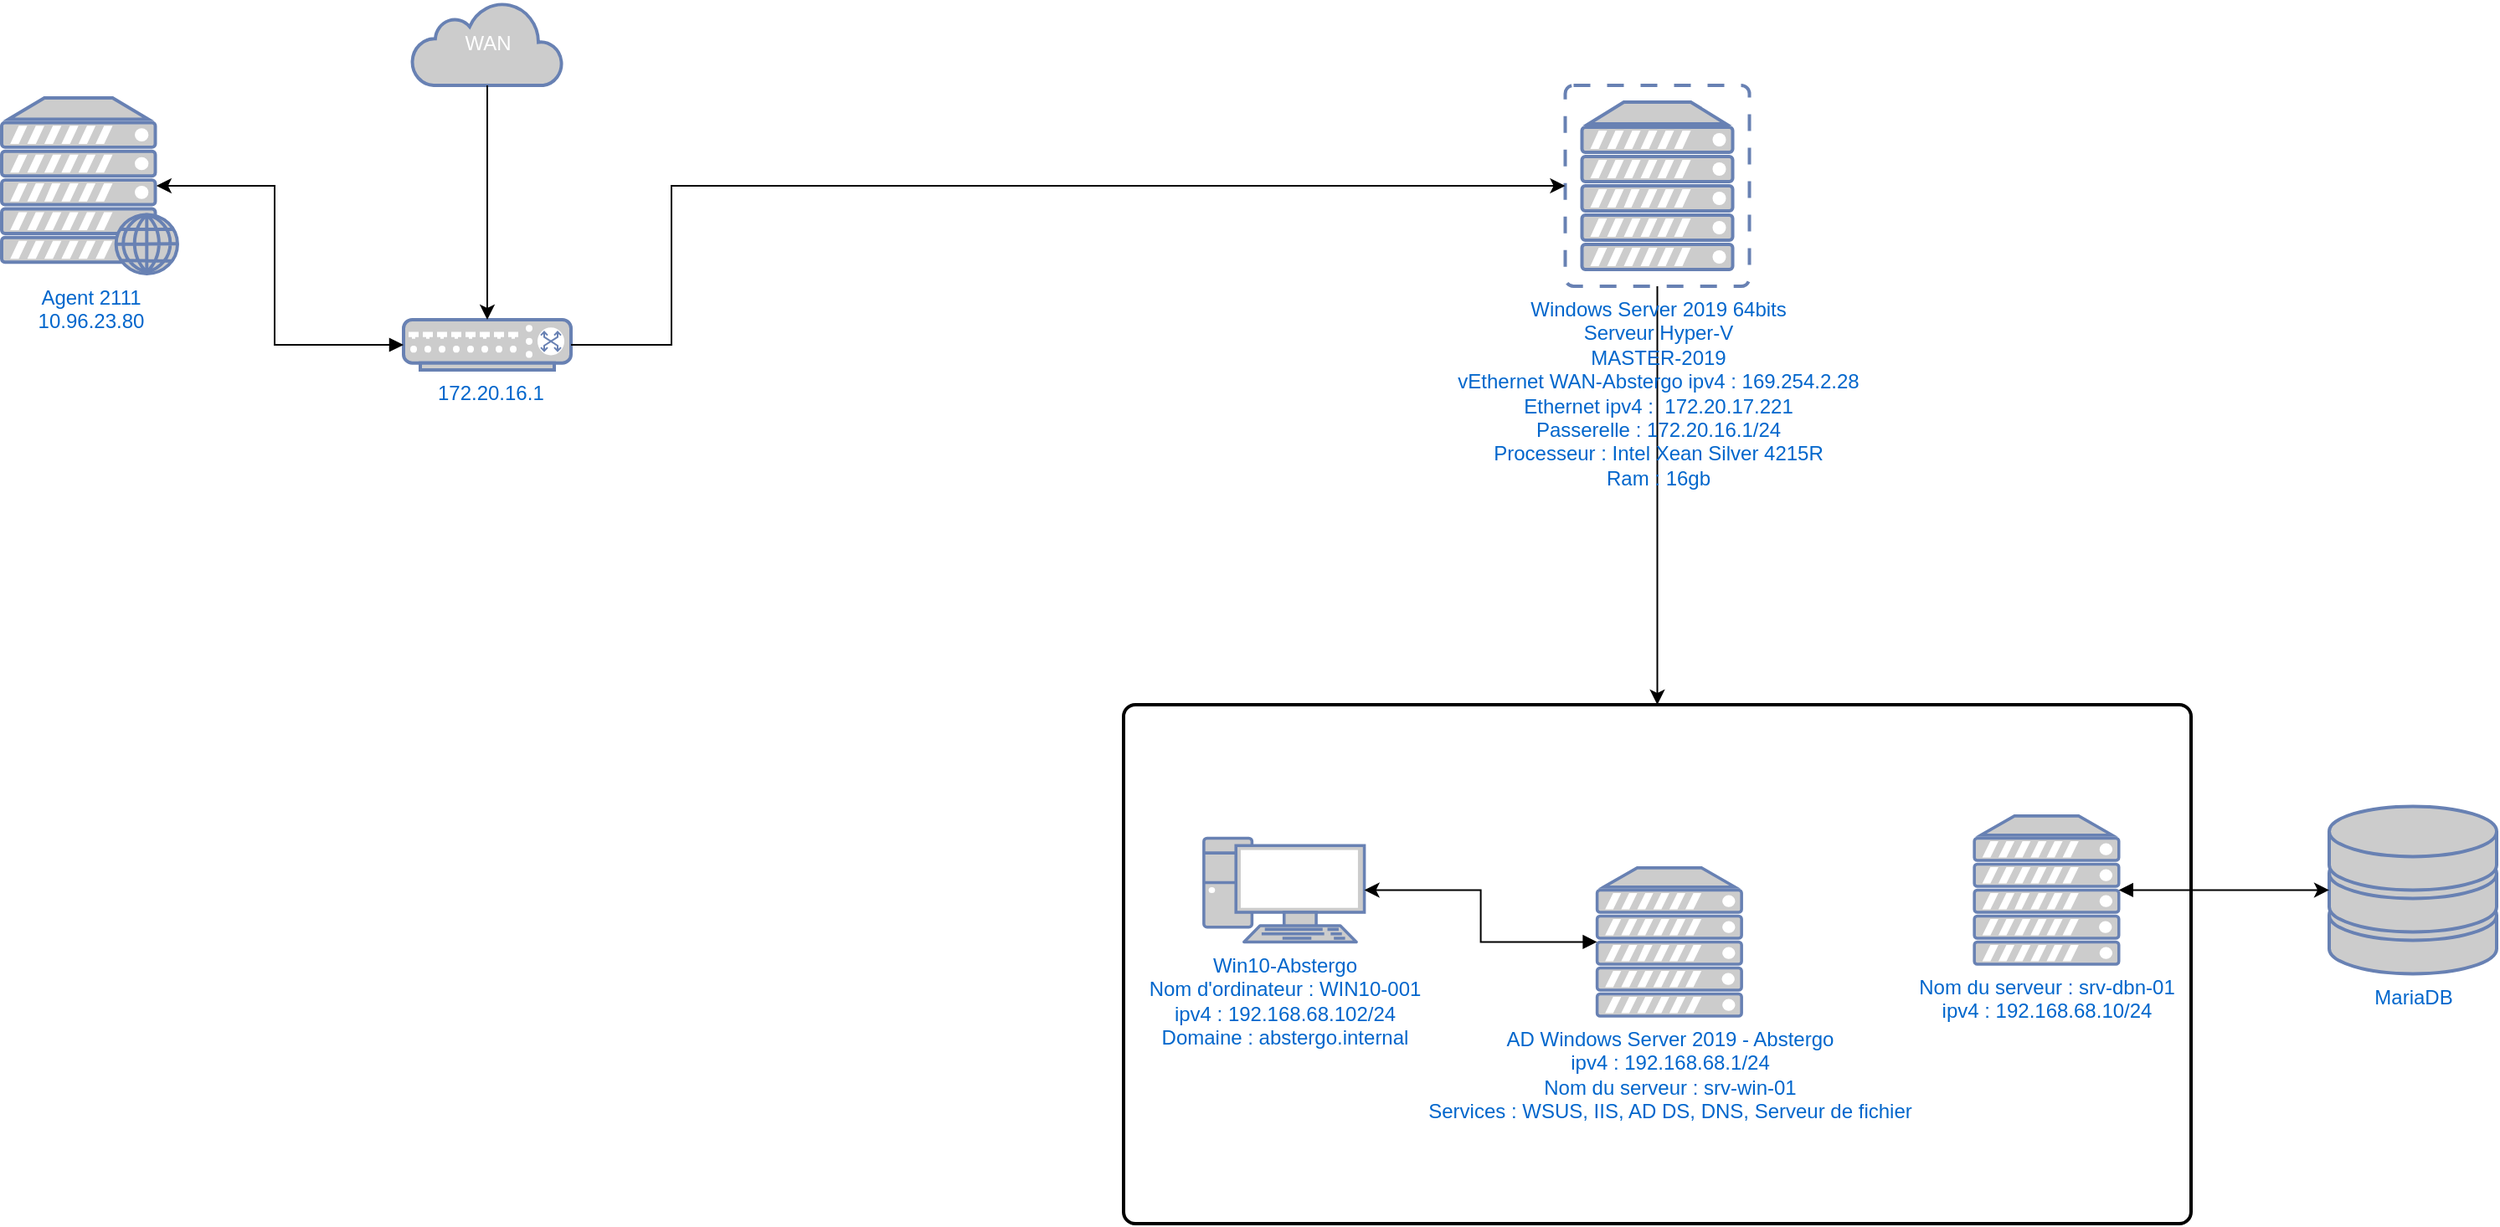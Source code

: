 <mxfile version="22.1.5" type="github">
  <diagram name="Page-1" id="lPlKhoa1pe5EaeNsE4Xp">
    <mxGraphModel dx="1399" dy="758" grid="1" gridSize="10" guides="1" tooltips="1" connect="1" arrows="1" fold="1" page="1" pageScale="1" pageWidth="850" pageHeight="1100" math="0" shadow="0">
      <root>
        <mxCell id="0" />
        <mxCell id="1" parent="0" />
        <mxCell id="As5ChaSVtp2xo7wZYNX0-17" style="edgeStyle=orthogonalEdgeStyle;rounded=0;orthogonalLoop=1;jettySize=auto;html=1;entryX=0.5;entryY=0;entryDx=0;entryDy=0;" parent="1" source="As5ChaSVtp2xo7wZYNX0-1" target="As5ChaSVtp2xo7wZYNX0-12" edge="1">
          <mxGeometry relative="1" as="geometry">
            <mxPoint x="840" y="330" as="targetPoint" />
          </mxGeometry>
        </mxCell>
        <mxCell id="As5ChaSVtp2xo7wZYNX0-1" value="Windows Server 2019 64bits&lt;br&gt;Serveur Hyper-V&lt;br&gt;MASTER-2019&lt;br&gt;vEthernet WAN-Abstergo ipv4 : 169.254.2.28&lt;br&gt;Ethernet ipv4 :&amp;nbsp; 172.20.17.221&lt;br&gt;Passerelle : 172.20.16.1/24&lt;br&gt;Processeur : Intel Xean Silver 4215R&lt;br&gt;Ram : 16gb" style="fontColor=#0066CC;verticalAlign=top;verticalLabelPosition=bottom;labelPosition=center;align=center;html=1;outlineConnect=0;fillColor=#CCCCCC;strokeColor=#6881B3;gradientColor=none;gradientDirection=north;strokeWidth=2;shape=mxgraph.networks.virtual_server;" parent="1" vertex="1">
          <mxGeometry x="993.75" y="80" width="110" height="120" as="geometry" />
        </mxCell>
        <mxCell id="As5ChaSVtp2xo7wZYNX0-2" value="Agent 2111&lt;br&gt;10.96.23.80" style="fontColor=#0066CC;verticalAlign=top;verticalLabelPosition=bottom;labelPosition=center;align=center;html=1;outlineConnect=0;fillColor=#CCCCCC;strokeColor=#6881B3;gradientColor=none;gradientDirection=north;strokeWidth=2;shape=mxgraph.networks.web_server;" parent="1" vertex="1">
          <mxGeometry x="60" y="87.5" width="105" height="105" as="geometry" />
        </mxCell>
        <mxCell id="As5ChaSVtp2xo7wZYNX0-3" value="&amp;nbsp;172.20.16.1" style="fontColor=#0066CC;verticalAlign=top;verticalLabelPosition=bottom;labelPosition=center;align=center;html=1;outlineConnect=0;fillColor=#CCCCCC;strokeColor=#6881B3;gradientColor=none;gradientDirection=north;strokeWidth=2;shape=mxgraph.networks.switch;" parent="1" vertex="1">
          <mxGeometry x="300" y="220" width="100" height="30" as="geometry" />
        </mxCell>
        <mxCell id="As5ChaSVtp2xo7wZYNX0-7" value="WAN" style="html=1;outlineConnect=0;fillColor=#CCCCCC;strokeColor=#6881B3;gradientColor=none;gradientDirection=north;strokeWidth=2;shape=mxgraph.networks.cloud;fontColor=#ffffff;" parent="1" vertex="1">
          <mxGeometry x="305" y="30" width="90" height="50" as="geometry" />
        </mxCell>
        <mxCell id="As5ChaSVtp2xo7wZYNX0-8" style="edgeStyle=orthogonalEdgeStyle;rounded=0;orthogonalLoop=1;jettySize=auto;html=1;entryX=0.5;entryY=0;entryDx=0;entryDy=0;entryPerimeter=0;" parent="1" source="As5ChaSVtp2xo7wZYNX0-7" target="As5ChaSVtp2xo7wZYNX0-3" edge="1">
          <mxGeometry relative="1" as="geometry" />
        </mxCell>
        <mxCell id="As5ChaSVtp2xo7wZYNX0-13" value="" style="group" parent="1" vertex="1" connectable="0">
          <mxGeometry x="730" y="450" width="637.5" height="310" as="geometry" />
        </mxCell>
        <mxCell id="As5ChaSVtp2xo7wZYNX0-12" value="" style="rounded=1;whiteSpace=wrap;html=1;absoluteArcSize=1;arcSize=14;strokeWidth=2;" parent="As5ChaSVtp2xo7wZYNX0-13" vertex="1">
          <mxGeometry width="637.5" height="310" as="geometry" />
        </mxCell>
        <mxCell id="As5ChaSVtp2xo7wZYNX0-9" value="AD Windows Server 2019 - Abstergo&lt;br&gt;ipv4 : 192.168.68.1/24&lt;br&gt;Nom du serveur : srv-win-01&lt;br&gt;Services : WSUS, IIS, AD DS, DNS, Serveur de fichier" style="fontColor=#0066CC;verticalAlign=top;verticalLabelPosition=bottom;labelPosition=center;align=center;html=1;outlineConnect=0;fillColor=#CCCCCC;strokeColor=#6881B3;gradientColor=none;gradientDirection=north;strokeWidth=2;shape=mxgraph.networks.server;" parent="As5ChaSVtp2xo7wZYNX0-13" vertex="1">
          <mxGeometry x="282.801" y="97.429" width="86.278" height="88.571" as="geometry" />
        </mxCell>
        <mxCell id="As5ChaSVtp2xo7wZYNX0-10" value="Win10-Abstergo&lt;br&gt;Nom d&#39;ordinateur : WIN10-001&lt;br&gt;ipv4 : 192.168.68.102/24&lt;br&gt;Domaine : abstergo.internal" style="fontColor=#0066CC;verticalAlign=top;verticalLabelPosition=bottom;labelPosition=center;align=center;html=1;outlineConnect=0;fillColor=#CCCCCC;strokeColor=#6881B3;gradientColor=none;gradientDirection=north;strokeWidth=2;shape=mxgraph.networks.pc;" parent="As5ChaSVtp2xo7wZYNX0-13" vertex="1">
          <mxGeometry x="47.932" y="79.714" width="95.865" height="62" as="geometry" />
        </mxCell>
        <mxCell id="As5ChaSVtp2xo7wZYNX0-11" value="Nom du serveur : srv-dbn-01&lt;br&gt;ipv4 : 192.168.68.10/24" style="fontColor=#0066CC;verticalAlign=top;verticalLabelPosition=bottom;labelPosition=center;align=center;html=1;outlineConnect=0;fillColor=#CCCCCC;strokeColor=#6881B3;gradientColor=none;gradientDirection=north;strokeWidth=2;shape=mxgraph.networks.server;" parent="As5ChaSVtp2xo7wZYNX0-13" vertex="1">
          <mxGeometry x="508.083" y="66.429" width="86.278" height="88.571" as="geometry" />
        </mxCell>
        <mxCell id="As5ChaSVtp2xo7wZYNX0-19" style="edgeStyle=orthogonalEdgeStyle;rounded=0;orthogonalLoop=1;jettySize=auto;html=1;entryX=1;entryY=0.5;entryDx=0;entryDy=0;entryPerimeter=0;startArrow=block;startFill=1;" parent="As5ChaSVtp2xo7wZYNX0-13" source="As5ChaSVtp2xo7wZYNX0-9" target="As5ChaSVtp2xo7wZYNX0-10" edge="1">
          <mxGeometry relative="1" as="geometry" />
        </mxCell>
        <mxCell id="As5ChaSVtp2xo7wZYNX0-20" style="edgeStyle=orthogonalEdgeStyle;rounded=0;orthogonalLoop=1;jettySize=auto;html=1;exitX=1;exitY=0.5;exitDx=0;exitDy=0;exitPerimeter=0;" parent="1" source="As5ChaSVtp2xo7wZYNX0-3" target="As5ChaSVtp2xo7wZYNX0-1" edge="1">
          <mxGeometry relative="1" as="geometry">
            <Array as="points">
              <mxPoint x="460" y="235" />
              <mxPoint x="460" y="140" />
            </Array>
            <mxPoint x="379.95" y="225.5" as="sourcePoint" />
            <mxPoint x="1010" y="60" as="targetPoint" />
          </mxGeometry>
        </mxCell>
        <mxCell id="As5ChaSVtp2xo7wZYNX0-21" style="edgeStyle=orthogonalEdgeStyle;rounded=0;orthogonalLoop=1;jettySize=auto;html=1;entryX=0.88;entryY=0.5;entryDx=0;entryDy=0;entryPerimeter=0;startArrow=block;startFill=1;exitX=0;exitY=0.5;exitDx=0;exitDy=0;exitPerimeter=0;" parent="1" source="As5ChaSVtp2xo7wZYNX0-3" target="As5ChaSVtp2xo7wZYNX0-2" edge="1">
          <mxGeometry relative="1" as="geometry">
            <Array as="points">
              <mxPoint x="223" y="235" />
              <mxPoint x="223" y="140" />
            </Array>
            <mxPoint x="285" y="238" as="sourcePoint" />
            <mxPoint x="157.4" y="150" as="targetPoint" />
          </mxGeometry>
        </mxCell>
        <mxCell id="ooX7GeHFqlKIE37vu2fJ-1" value="MariaDB" style="fontColor=#0066CC;verticalAlign=top;verticalLabelPosition=bottom;labelPosition=center;align=center;html=1;outlineConnect=0;fillColor=#CCCCCC;strokeColor=#6881B3;gradientColor=none;gradientDirection=north;strokeWidth=2;shape=mxgraph.networks.storage;" vertex="1" parent="1">
          <mxGeometry x="1450" y="510.71" width="100" height="100" as="geometry" />
        </mxCell>
        <mxCell id="ooX7GeHFqlKIE37vu2fJ-2" style="edgeStyle=orthogonalEdgeStyle;rounded=0;orthogonalLoop=1;jettySize=auto;html=1;entryX=0;entryY=0.5;entryDx=0;entryDy=0;entryPerimeter=0;startArrow=block;startFill=1;" edge="1" parent="1" source="As5ChaSVtp2xo7wZYNX0-11" target="ooX7GeHFqlKIE37vu2fJ-1">
          <mxGeometry relative="1" as="geometry" />
        </mxCell>
      </root>
    </mxGraphModel>
  </diagram>
</mxfile>
